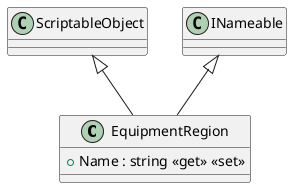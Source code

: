 @startuml
class EquipmentRegion {
    + Name : string <<get>> <<set>>
}
ScriptableObject <|-- EquipmentRegion
INameable <|-- EquipmentRegion
@enduml
